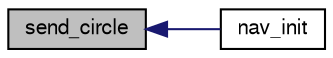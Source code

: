 digraph "send_circle"
{
  edge [fontname="FreeSans",fontsize="10",labelfontname="FreeSans",labelfontsize="10"];
  node [fontname="FreeSans",fontsize="10",shape=record];
  rankdir="LR";
  Node1 [label="send_circle",height=0.2,width=0.4,color="black", fillcolor="grey75", style="filled", fontcolor="black"];
  Node1 -> Node2 [dir="back",color="midnightblue",fontsize="10",style="solid",fontname="FreeSans"];
  Node2 [label="nav_init",height=0.2,width=0.4,color="black", fillcolor="white", style="filled",URL="$rover_2navigation_8h.html#a64a3814d1672e69989f80701a0ff5749",tooltip="Navigation Initialisation. "];
}
